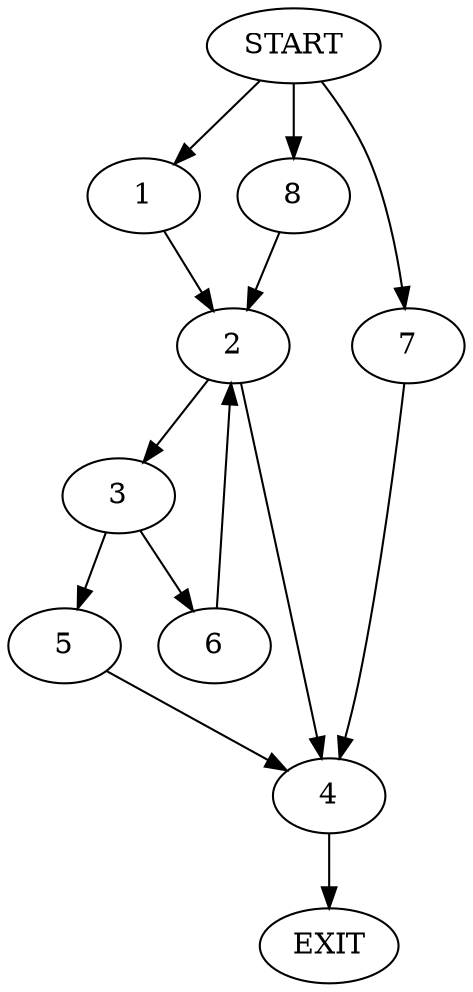 digraph {
0 [label="START"]
9 [label="EXIT"]
0 -> 1
1 -> 2
2 -> 3
2 -> 4
3 -> 5
3 -> 6
4 -> 9
5 -> 4
6 -> 2
0 -> 7
7 -> 4
0 -> 8
8 -> 2
}
